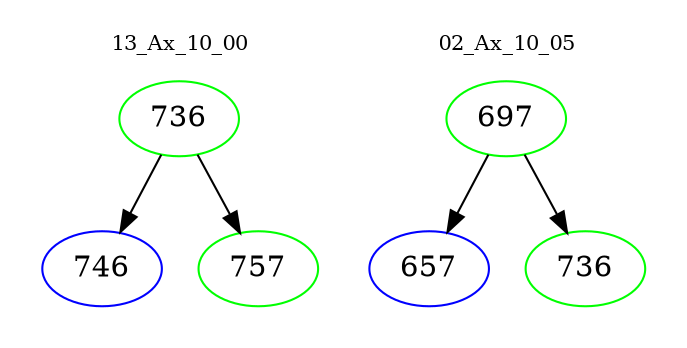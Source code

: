 digraph{
subgraph cluster_0 {
color = white
label = "13_Ax_10_00";
fontsize=10;
T0_736 [label="736", color="green"]
T0_736 -> T0_746 [color="black"]
T0_746 [label="746", color="blue"]
T0_736 -> T0_757 [color="black"]
T0_757 [label="757", color="green"]
}
subgraph cluster_1 {
color = white
label = "02_Ax_10_05";
fontsize=10;
T1_697 [label="697", color="green"]
T1_697 -> T1_657 [color="black"]
T1_657 [label="657", color="blue"]
T1_697 -> T1_736 [color="black"]
T1_736 [label="736", color="green"]
}
}
